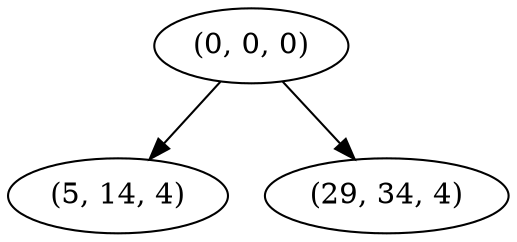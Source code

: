 digraph tree {
    "(0, 0, 0)";
    "(5, 14, 4)";
    "(29, 34, 4)";
    "(0, 0, 0)" -> "(5, 14, 4)";
    "(0, 0, 0)" -> "(29, 34, 4)";
}
